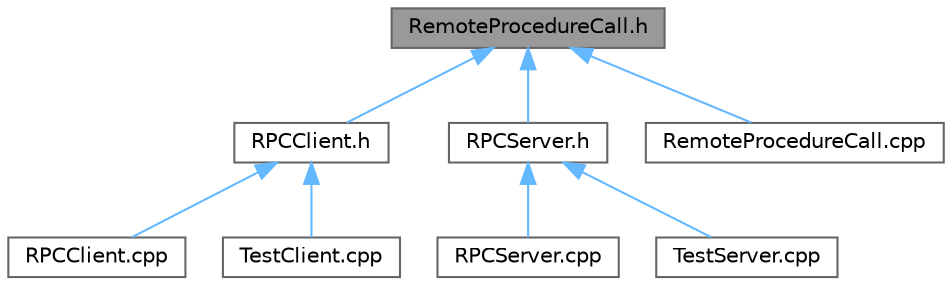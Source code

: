 digraph "RemoteProcedureCall.h"
{
 // LATEX_PDF_SIZE
  bgcolor="transparent";
  edge [fontname=Helvetica,fontsize=10,labelfontname=Helvetica,labelfontsize=10];
  node [fontname=Helvetica,fontsize=10,shape=box,height=0.2,width=0.4];
  Node1 [id="Node000001",label="RemoteProcedureCall.h",height=0.2,width=0.4,color="gray40", fillcolor="grey60", style="filled", fontcolor="black",tooltip=" "];
  Node1 -> Node2 [id="edge1_Node000001_Node000002",dir="back",color="steelblue1",style="solid",tooltip=" "];
  Node2 [id="Node000002",label="RPCClient.h",height=0.2,width=0.4,color="grey40", fillcolor="white", style="filled",URL="$_r_p_c_client_8h.html",tooltip=" "];
  Node2 -> Node3 [id="edge2_Node000002_Node000003",dir="back",color="steelblue1",style="solid",tooltip=" "];
  Node3 [id="Node000003",label="RPCClient.cpp",height=0.2,width=0.4,color="grey40", fillcolor="white", style="filled",URL="$_r_p_c_client_8cpp.html",tooltip=" "];
  Node2 -> Node4 [id="edge3_Node000002_Node000004",dir="back",color="steelblue1",style="solid",tooltip=" "];
  Node4 [id="Node000004",label="TestClient.cpp",height=0.2,width=0.4,color="grey40", fillcolor="white", style="filled",URL="$_test_client_8cpp.html",tooltip=" "];
  Node1 -> Node5 [id="edge4_Node000001_Node000005",dir="back",color="steelblue1",style="solid",tooltip=" "];
  Node5 [id="Node000005",label="RPCServer.h",height=0.2,width=0.4,color="grey40", fillcolor="white", style="filled",URL="$_r_p_c_server_8h.html",tooltip=" "];
  Node5 -> Node6 [id="edge5_Node000005_Node000006",dir="back",color="steelblue1",style="solid",tooltip=" "];
  Node6 [id="Node000006",label="RPCServer.cpp",height=0.2,width=0.4,color="grey40", fillcolor="white", style="filled",URL="$_r_p_c_server_8cpp.html",tooltip=" "];
  Node5 -> Node7 [id="edge6_Node000005_Node000007",dir="back",color="steelblue1",style="solid",tooltip=" "];
  Node7 [id="Node000007",label="TestServer.cpp",height=0.2,width=0.4,color="grey40", fillcolor="white", style="filled",URL="$_test_server_8cpp.html",tooltip=" "];
  Node1 -> Node8 [id="edge7_Node000001_Node000008",dir="back",color="steelblue1",style="solid",tooltip=" "];
  Node8 [id="Node000008",label="RemoteProcedureCall.cpp",height=0.2,width=0.4,color="grey40", fillcolor="white", style="filled",URL="$_remote_procedure_call_8cpp.html",tooltip=" "];
}
